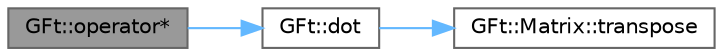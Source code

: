 digraph "GFt::operator*"
{
 // LATEX_PDF_SIZE
  bgcolor="transparent";
  edge [fontname=Helvetica,fontsize=10,labelfontname=Helvetica,labelfontsize=10];
  node [fontname=Helvetica,fontsize=10,shape=box,height=0.2,width=0.4];
  rankdir="LR";
  Node1 [id="Node000001",label="GFt::operator*",height=0.2,width=0.4,color="gray40", fillcolor="grey60", style="filled", fontcolor="black",tooltip="计算向量点乘的运算符重载"];
  Node1 -> Node2 [id="edge1_Node000001_Node000002",color="steelblue1",style="solid",tooltip=" "];
  Node2 [id="Node000002",label="GFt::dot",height=0.2,width=0.4,color="grey40", fillcolor="white", style="filled",URL="$group___xE5_xA4_x8D_xE5_x90_x88_xE6_x95_xB0_xE6_x8D_xAE_xE7_xB1_xBB_xE5_x9E_x8B.html#ga94f735cbb73b0dd9a18114dc36f4229f",tooltip="计算向量点乘"];
  Node2 -> Node3 [id="edge2_Node000002_Node000003",color="steelblue1",style="solid",tooltip=" "];
  Node3 [id="Node000003",label="GFt::Matrix::transpose",height=0.2,width=0.4,color="grey40", fillcolor="white", style="filled",URL="$class_g_ft_1_1_matrix.html#a528a9d5e01a10177d8f093391cd8c965",tooltip="求矩阵的转置矩阵"];
}
